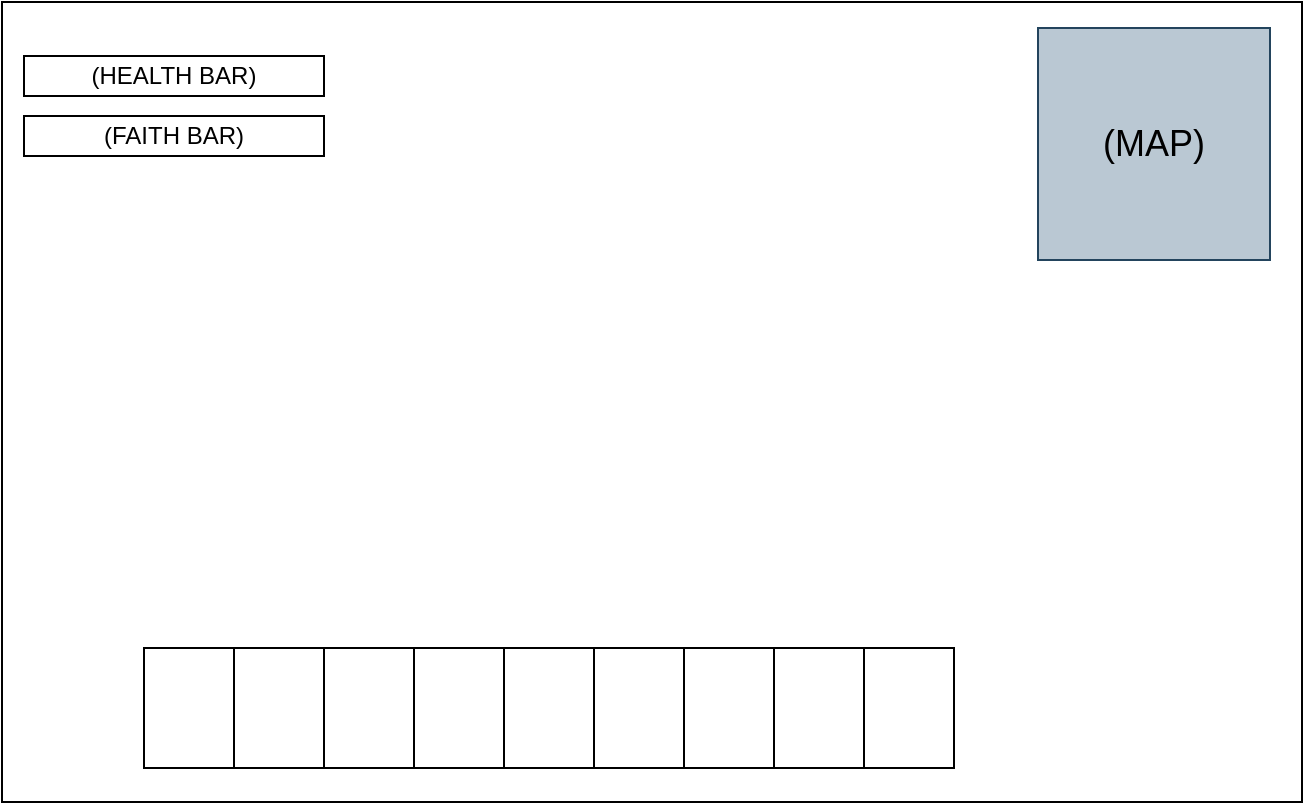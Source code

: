 <mxfile version="22.0.0" type="device">
  <diagram name="Page-1" id="xH7td5ByqNq2DQfZ70Jm">
    <mxGraphModel dx="1418" dy="828" grid="0" gridSize="10" guides="1" tooltips="1" connect="1" arrows="1" fold="1" page="1" pageScale="1" pageWidth="827" pageHeight="1169" math="0" shadow="0">
      <root>
        <mxCell id="0" />
        <mxCell id="1" parent="0" />
        <mxCell id="oBFB-ppYuwsBqPFvOYvf-1" value="" style="rounded=0;whiteSpace=wrap;html=1;" vertex="1" parent="1">
          <mxGeometry x="89" y="300" width="650" height="400" as="geometry" />
        </mxCell>
        <mxCell id="oBFB-ppYuwsBqPFvOYvf-2" value="&lt;font style=&quot;font-size: 18px;&quot;&gt;(MAP)&lt;/font&gt;" style="rounded=0;whiteSpace=wrap;html=1;fillColor=#bac8d3;strokeColor=#23445d;" vertex="1" parent="1">
          <mxGeometry x="607" y="313" width="116" height="116" as="geometry" />
        </mxCell>
        <mxCell id="oBFB-ppYuwsBqPFvOYvf-3" value="(HEALTH BAR)" style="rounded=0;whiteSpace=wrap;html=1;" vertex="1" parent="1">
          <mxGeometry x="100" y="327" width="150" height="20" as="geometry" />
        </mxCell>
        <mxCell id="oBFB-ppYuwsBqPFvOYvf-4" value="(FAITH BAR)" style="rounded=0;whiteSpace=wrap;html=1;" vertex="1" parent="1">
          <mxGeometry x="100" y="357" width="150" height="20" as="geometry" />
        </mxCell>
        <mxCell id="oBFB-ppYuwsBqPFvOYvf-5" value="" style="rounded=0;whiteSpace=wrap;html=1;" vertex="1" parent="1">
          <mxGeometry x="160" y="623" width="45" height="60" as="geometry" />
        </mxCell>
        <mxCell id="oBFB-ppYuwsBqPFvOYvf-6" value="" style="rounded=0;whiteSpace=wrap;html=1;" vertex="1" parent="1">
          <mxGeometry x="205" y="623" width="45" height="60" as="geometry" />
        </mxCell>
        <mxCell id="oBFB-ppYuwsBqPFvOYvf-7" value="" style="rounded=0;whiteSpace=wrap;html=1;" vertex="1" parent="1">
          <mxGeometry x="250" y="623" width="45" height="60" as="geometry" />
        </mxCell>
        <mxCell id="oBFB-ppYuwsBqPFvOYvf-8" value="" style="rounded=0;whiteSpace=wrap;html=1;" vertex="1" parent="1">
          <mxGeometry x="295" y="623" width="45" height="60" as="geometry" />
        </mxCell>
        <mxCell id="oBFB-ppYuwsBqPFvOYvf-9" value="" style="rounded=0;whiteSpace=wrap;html=1;" vertex="1" parent="1">
          <mxGeometry x="340" y="623" width="45" height="60" as="geometry" />
        </mxCell>
        <mxCell id="oBFB-ppYuwsBqPFvOYvf-10" value="" style="rounded=0;whiteSpace=wrap;html=1;" vertex="1" parent="1">
          <mxGeometry x="385" y="623" width="45" height="60" as="geometry" />
        </mxCell>
        <mxCell id="oBFB-ppYuwsBqPFvOYvf-11" value="" style="rounded=0;whiteSpace=wrap;html=1;" vertex="1" parent="1">
          <mxGeometry x="430" y="623" width="45" height="60" as="geometry" />
        </mxCell>
        <mxCell id="oBFB-ppYuwsBqPFvOYvf-12" value="" style="rounded=0;whiteSpace=wrap;html=1;" vertex="1" parent="1">
          <mxGeometry x="475" y="623" width="45" height="60" as="geometry" />
        </mxCell>
        <mxCell id="oBFB-ppYuwsBqPFvOYvf-13" value="" style="rounded=0;whiteSpace=wrap;html=1;" vertex="1" parent="1">
          <mxGeometry x="520" y="623" width="45" height="60" as="geometry" />
        </mxCell>
      </root>
    </mxGraphModel>
  </diagram>
</mxfile>
